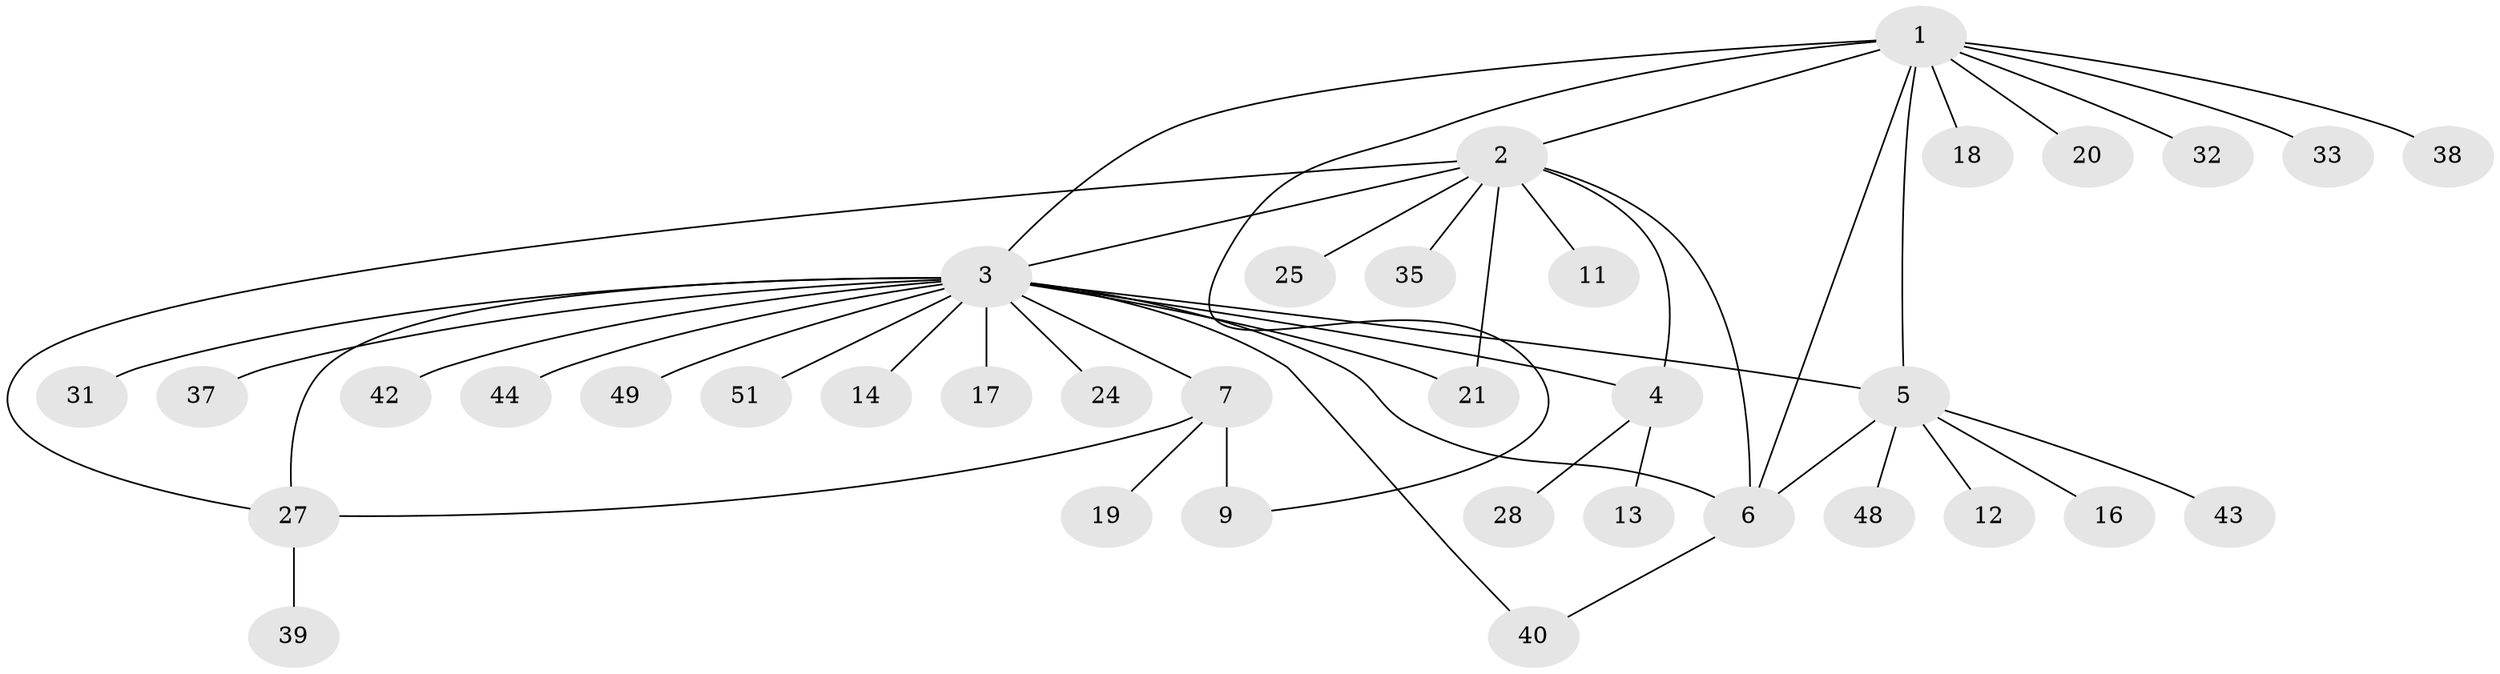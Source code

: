 // Generated by graph-tools (version 1.1) at 2025/52/02/27/25 19:52:18]
// undirected, 36 vertices, 46 edges
graph export_dot {
graph [start="1"]
  node [color=gray90,style=filled];
  1 [super="+10"];
  2 [super="+46"];
  3 [super="+8"];
  4 [super="+15"];
  5 [super="+23"];
  6 [super="+30"];
  7 [super="+47"];
  9 [super="+41"];
  11;
  12 [super="+36"];
  13;
  14 [super="+45"];
  16;
  17 [super="+34"];
  18 [super="+22"];
  19;
  20;
  21;
  24 [super="+26"];
  25;
  27 [super="+29"];
  28;
  31;
  32;
  33;
  35;
  37;
  38 [super="+50"];
  39;
  40;
  42;
  43;
  44;
  48;
  49;
  51;
  1 -- 2;
  1 -- 33;
  1 -- 32;
  1 -- 3;
  1 -- 5;
  1 -- 38;
  1 -- 9;
  1 -- 18;
  1 -- 20;
  1 -- 6;
  2 -- 4;
  2 -- 6;
  2 -- 11;
  2 -- 21;
  2 -- 25;
  2 -- 27;
  2 -- 35;
  2 -- 3;
  3 -- 4;
  3 -- 6;
  3 -- 24;
  3 -- 31;
  3 -- 37;
  3 -- 42;
  3 -- 49;
  3 -- 51 [weight=2];
  3 -- 27;
  3 -- 5;
  3 -- 7;
  3 -- 40;
  3 -- 44;
  3 -- 14;
  3 -- 17;
  3 -- 21;
  4 -- 13;
  4 -- 28;
  5 -- 6;
  5 -- 12;
  5 -- 16;
  5 -- 43;
  5 -- 48;
  6 -- 40;
  7 -- 9;
  7 -- 19;
  7 -- 27;
  27 -- 39;
}

